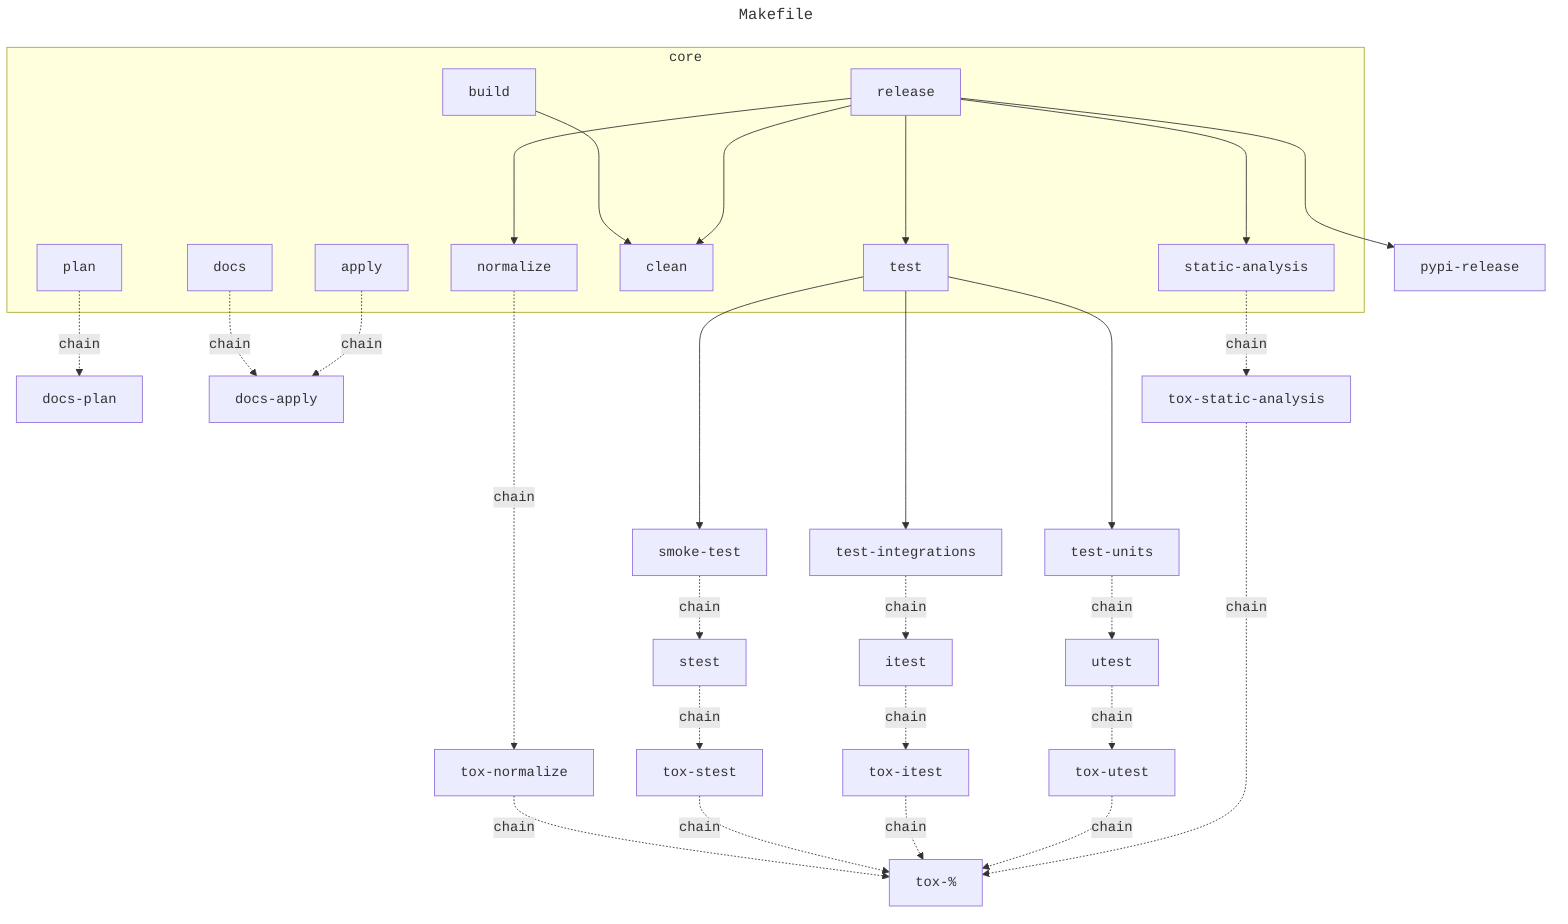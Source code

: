 ---
title: 'Makefile'
---
%%{
  init: {
    "fontFamily": "monospace",
    "logLevel": "info",
    "flowchart": {
    }
  }
}%%
graph TD
  %% BEGIN flowchart
  plan["plan"] -. chain .-> docsplan["docs-plan"]
  normalize["normalize"] -. chain .-> toxnormalize["tox-normalize"]
  docs["docs"] -. chain .-> docsapply["docs-apply"]
  toxnormalize["tox-normalize"] -. chain .-> tox["tox-%"]
  staticanalysis["static-analysis"] -. chain .-> toxstaticanalysis["tox-static-analysis"]
  testintegrations["test-integrations"] -. chain .-> itest["itest"]
  toxstest["tox-stest"] -. chain .-> tox["tox-%"]
  smoketest["smoke-test"] -. chain .-> stest["stest"]
  stest["stest"] -. chain .-> toxstest["tox-stest"]
  build["build"] ----> clean["clean"]
  itest["itest"] -. chain .-> toxitest["tox-itest"]
  test["test"] ----> testunits["test-units"]
  test["test"] ----> testintegrations["test-integrations"]
  test["test"] ----> smoketest["smoke-test"]
  toxitest["tox-itest"] -. chain .-> tox["tox-%"]
  testunits["test-units"] -. chain .-> utest["utest"]
  apply["apply"] -. chain .-> docsapply["docs-apply"]
  toxutest["tox-utest"] -. chain .-> tox["tox-%"]
  utest["utest"] -. chain .-> toxutest["tox-utest"]
  release["release"] ----> clean["clean"]
  release["release"] ----> normalize["normalize"]
  release["release"] ----> staticanalysis["static-analysis"]
  release["release"] ----> test["test"]
  release["release"] ----> pypirelease["pypi-release"]
  toxstaticanalysis["tox-static-analysis"] -. chain .-> tox["tox-%"]
  subgraph core
    plan["plan"]
    normalize["normalize"]
    docs["docs"]
    staticanalysis["static-analysis"]
    clean["clean"]
    build["build"]
    test["test"]
    apply["apply"]
    release["release"]
  end
  %% END flowchart